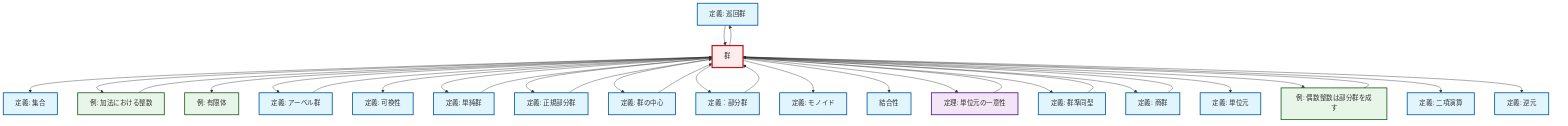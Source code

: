 graph TD
    classDef definition fill:#e1f5fe,stroke:#01579b,stroke-width:2px
    classDef theorem fill:#f3e5f5,stroke:#4a148c,stroke-width:2px
    classDef axiom fill:#fff3e0,stroke:#e65100,stroke-width:2px
    classDef example fill:#e8f5e9,stroke:#1b5e20,stroke-width:2px
    classDef current fill:#ffebee,stroke:#b71c1c,stroke-width:3px
    def-cyclic-group["定義: 巡回群"]:::definition
    def-quotient-group["定義: 商群"]:::definition
    def-identity-element["定義: 単位元"]:::definition
    def-set["定義: 集合"]:::definition
    def-group["群"]:::definition
    def-commutativity["定義: 可換性"]:::definition
    ex-finite-field["例: 有限体"]:::example
    ex-integers-addition["例: 加法における整数"]:::example
    def-simple-group["定義: 単純群"]:::definition
    def-inverse-element["定義: 逆元"]:::definition
    def-normal-subgroup["定義: 正規部分群"]:::definition
    def-center-of-group["定義: 群の中心"]:::definition
    def-associativity["結合性"]:::definition
    def-abelian-group["定義: アーベル群"]:::definition
    def-monoid["定義: モノイド"]:::definition
    ex-even-integers-subgroup["例: 偶数整数は部分群を成す"]:::example
    def-subgroup["定義：部分群"]:::definition
    def-binary-operation["定義: 二項演算"]:::definition
    thm-unique-identity["定理: 単位元の一意性"]:::theorem
    def-homomorphism["定義: 群準同型"]:::definition
    ex-integers-addition --> def-group
    def-group --> def-set
    def-cyclic-group --> def-group
    def-group --> ex-integers-addition
    def-group --> ex-finite-field
    def-group --> def-abelian-group
    def-normal-subgroup --> def-group
    def-group --> def-commutativity
    def-group --> def-simple-group
    def-group --> def-normal-subgroup
    def-quotient-group --> def-group
    def-group --> def-center-of-group
    def-group --> def-subgroup
    def-simple-group --> def-group
    def-group --> def-monoid
    def-group --> def-associativity
    def-abelian-group --> def-group
    ex-even-integers-subgroup --> def-group
    def-group --> thm-unique-identity
    def-homomorphism --> def-group
    def-group --> def-homomorphism
    def-group --> def-quotient-group
    def-group --> def-identity-element
    def-group --> def-cyclic-group
    def-group --> ex-even-integers-subgroup
    def-group --> def-binary-operation
    def-center-of-group --> def-group
    def-subgroup --> def-group
    def-group --> def-inverse-element
    thm-unique-identity --> def-group
    class def-group current